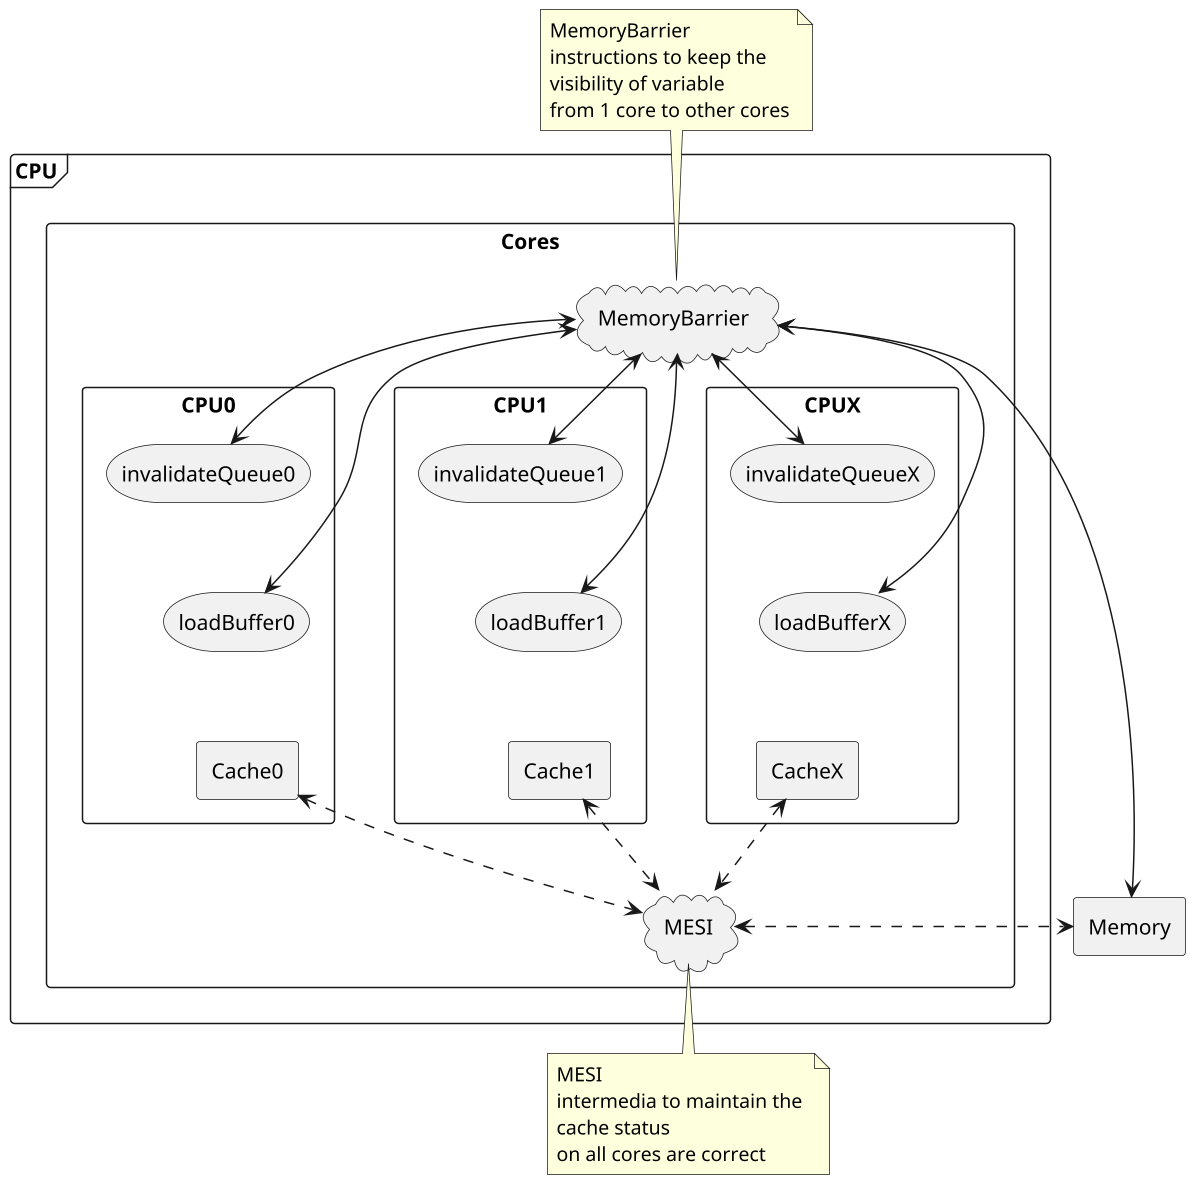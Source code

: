 @startuml cacheHierachy
scale 1.5
'scale 1.5 | scale 200 width | scale 100 height | scale [max] 200x100
' skinparam rectangle{
'     RoundCorner<<mem>>  25 
' }

frame CPU {
    rectangle Cores {
        rectangle CPU0 {
            storage loadBuffer0
            storage invalidateQueue0
            rectangle Cache0 {
            }
            Cache0 -[hidden]up- loadBuffer0
            loadBuffer0 -[hidden]up- invalidateQueue0
        }
        rectangle CPU1 {
            storage loadBuffer1
            storage invalidateQueue1
            rectangle Cache1 {
            }
            Cache1 -[hidden]up- loadBuffer1
            loadBuffer1 -[hidden]up- invalidateQueue1
        }
        rectangle CPUX {
            storage loadBufferX
            storage invalidateQueueX
            rectangle CacheX {
            }
            CacheX -[hidden]up- loadBufferX
            loadBufferX -[hidden]up- invalidateQueueX
        }
        cloud MESI [
            MESI
        ]
        cloud MemoryBarrier [
            MemoryBarrier 
        ]
    }
    Cache0 <.down.> MESI
    Cache1 <.down.> MESI
    CacheX <.down.> MESI
    invalidateQueue0<-up-> MemoryBarrier
    invalidateQueue1<-up-> MemoryBarrier
    invalidateQueueX<-up-> MemoryBarrier
    loadBuffer0<-up-> MemoryBarrier
    loadBuffer1<-up-> MemoryBarrier
    loadBufferX<-up-> MemoryBarrier
}
note bottom of MESI
    MESI
    intermedia to maintain the 
    cache status
    on all cores are correct
endnote
note top of MemoryBarrier
    MemoryBarrier
    instructions to keep the 
    visibility of variable 
    from 1 core to other cores
endnote

rectangle Memory {
}
MESI <.right.> Memory 
MemoryBarrier <-right-> Memory


@enduml
